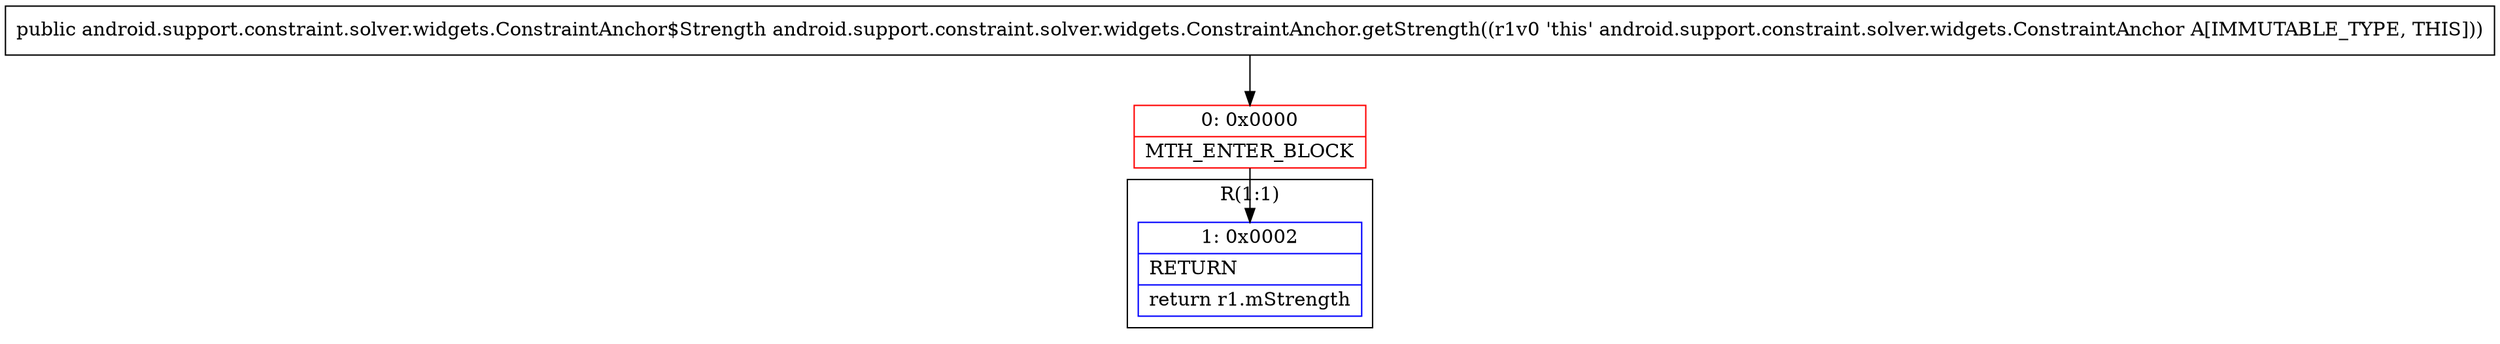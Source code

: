digraph "CFG forandroid.support.constraint.solver.widgets.ConstraintAnchor.getStrength()Landroid\/support\/constraint\/solver\/widgets\/ConstraintAnchor$Strength;" {
subgraph cluster_Region_1817584956 {
label = "R(1:1)";
node [shape=record,color=blue];
Node_1 [shape=record,label="{1\:\ 0x0002|RETURN\l|return r1.mStrength\l}"];
}
Node_0 [shape=record,color=red,label="{0\:\ 0x0000|MTH_ENTER_BLOCK\l}"];
MethodNode[shape=record,label="{public android.support.constraint.solver.widgets.ConstraintAnchor$Strength android.support.constraint.solver.widgets.ConstraintAnchor.getStrength((r1v0 'this' android.support.constraint.solver.widgets.ConstraintAnchor A[IMMUTABLE_TYPE, THIS])) }"];
MethodNode -> Node_0;
Node_0 -> Node_1;
}

